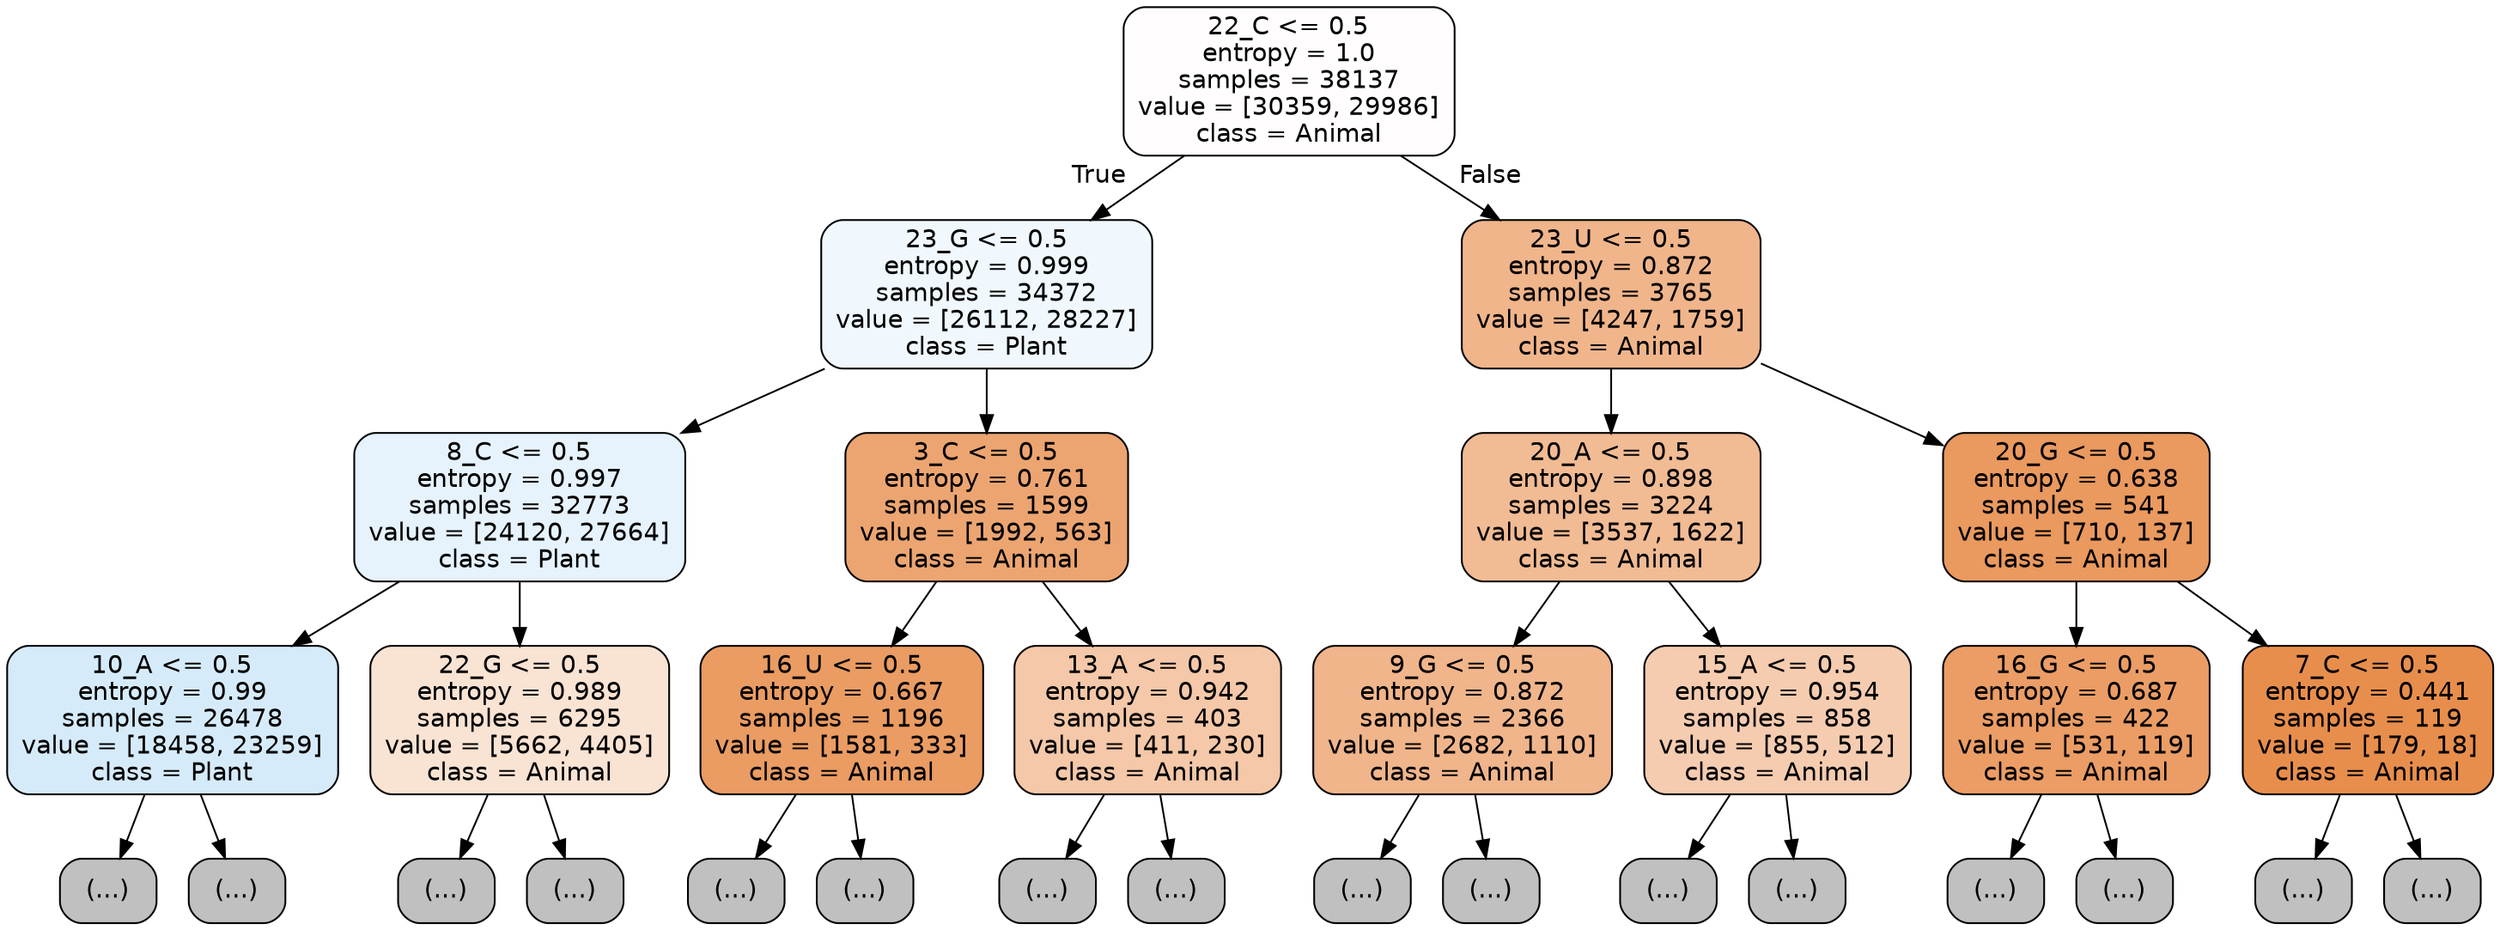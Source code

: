 digraph Tree {
node [shape=box, style="filled, rounded", color="black", fontname="helvetica"] ;
edge [fontname="helvetica"] ;
0 [label="22_C <= 0.5\nentropy = 1.0\nsamples = 38137\nvalue = [30359, 29986]\nclass = Animal", fillcolor="#fffdfd"] ;
1 [label="23_G <= 0.5\nentropy = 0.999\nsamples = 34372\nvalue = [26112, 28227]\nclass = Plant", fillcolor="#f0f8fd"] ;
0 -> 1 [labeldistance=2.5, labelangle=45, headlabel="True"] ;
2 [label="8_C <= 0.5\nentropy = 0.997\nsamples = 32773\nvalue = [24120, 27664]\nclass = Plant", fillcolor="#e6f2fc"] ;
1 -> 2 ;
3 [label="10_A <= 0.5\nentropy = 0.99\nsamples = 26478\nvalue = [18458, 23259]\nclass = Plant", fillcolor="#d6ebfa"] ;
2 -> 3 ;
4 [label="(...)", fillcolor="#C0C0C0"] ;
3 -> 4 ;
8455 [label="(...)", fillcolor="#C0C0C0"] ;
3 -> 8455 ;
11310 [label="22_G <= 0.5\nentropy = 0.989\nsamples = 6295\nvalue = [5662, 4405]\nclass = Animal", fillcolor="#f9e3d3"] ;
2 -> 11310 ;
11311 [label="(...)", fillcolor="#C0C0C0"] ;
11310 -> 11311 ;
14030 [label="(...)", fillcolor="#C0C0C0"] ;
11310 -> 14030 ;
14401 [label="3_C <= 0.5\nentropy = 0.761\nsamples = 1599\nvalue = [1992, 563]\nclass = Animal", fillcolor="#eca571"] ;
1 -> 14401 ;
14402 [label="16_U <= 0.5\nentropy = 0.667\nsamples = 1196\nvalue = [1581, 333]\nclass = Animal", fillcolor="#ea9c63"] ;
14401 -> 14402 ;
14403 [label="(...)", fillcolor="#C0C0C0"] ;
14402 -> 14403 ;
14766 [label="(...)", fillcolor="#C0C0C0"] ;
14402 -> 14766 ;
14859 [label="13_A <= 0.5\nentropy = 0.942\nsamples = 403\nvalue = [411, 230]\nclass = Animal", fillcolor="#f4c8a8"] ;
14401 -> 14859 ;
14860 [label="(...)", fillcolor="#C0C0C0"] ;
14859 -> 14860 ;
14991 [label="(...)", fillcolor="#C0C0C0"] ;
14859 -> 14991 ;
15028 [label="23_U <= 0.5\nentropy = 0.872\nsamples = 3765\nvalue = [4247, 1759]\nclass = Animal", fillcolor="#f0b58b"] ;
0 -> 15028 [labeldistance=2.5, labelangle=-45, headlabel="False"] ;
15029 [label="20_A <= 0.5\nentropy = 0.898\nsamples = 3224\nvalue = [3537, 1622]\nclass = Animal", fillcolor="#f1bb94"] ;
15028 -> 15029 ;
15030 [label="9_G <= 0.5\nentropy = 0.872\nsamples = 2366\nvalue = [2682, 1110]\nclass = Animal", fillcolor="#f0b58b"] ;
15029 -> 15030 ;
15031 [label="(...)", fillcolor="#C0C0C0"] ;
15030 -> 15031 ;
15974 [label="(...)", fillcolor="#C0C0C0"] ;
15030 -> 15974 ;
16275 [label="15_A <= 0.5\nentropy = 0.954\nsamples = 858\nvalue = [855, 512]\nclass = Animal", fillcolor="#f5ccb0"] ;
15029 -> 16275 ;
16276 [label="(...)", fillcolor="#C0C0C0"] ;
16275 -> 16276 ;
16633 [label="(...)", fillcolor="#C0C0C0"] ;
16275 -> 16633 ;
16736 [label="20_G <= 0.5\nentropy = 0.638\nsamples = 541\nvalue = [710, 137]\nclass = Animal", fillcolor="#ea995f"] ;
15028 -> 16736 ;
16737 [label="16_G <= 0.5\nentropy = 0.687\nsamples = 422\nvalue = [531, 119]\nclass = Animal", fillcolor="#eb9d65"] ;
16736 -> 16737 ;
16738 [label="(...)", fillcolor="#C0C0C0"] ;
16737 -> 16738 ;
16877 [label="(...)", fillcolor="#C0C0C0"] ;
16737 -> 16877 ;
16906 [label="7_C <= 0.5\nentropy = 0.441\nsamples = 119\nvalue = [179, 18]\nclass = Animal", fillcolor="#e88e4d"] ;
16736 -> 16906 ;
16907 [label="(...)", fillcolor="#C0C0C0"] ;
16906 -> 16907 ;
16950 [label="(...)", fillcolor="#C0C0C0"] ;
16906 -> 16950 ;
}